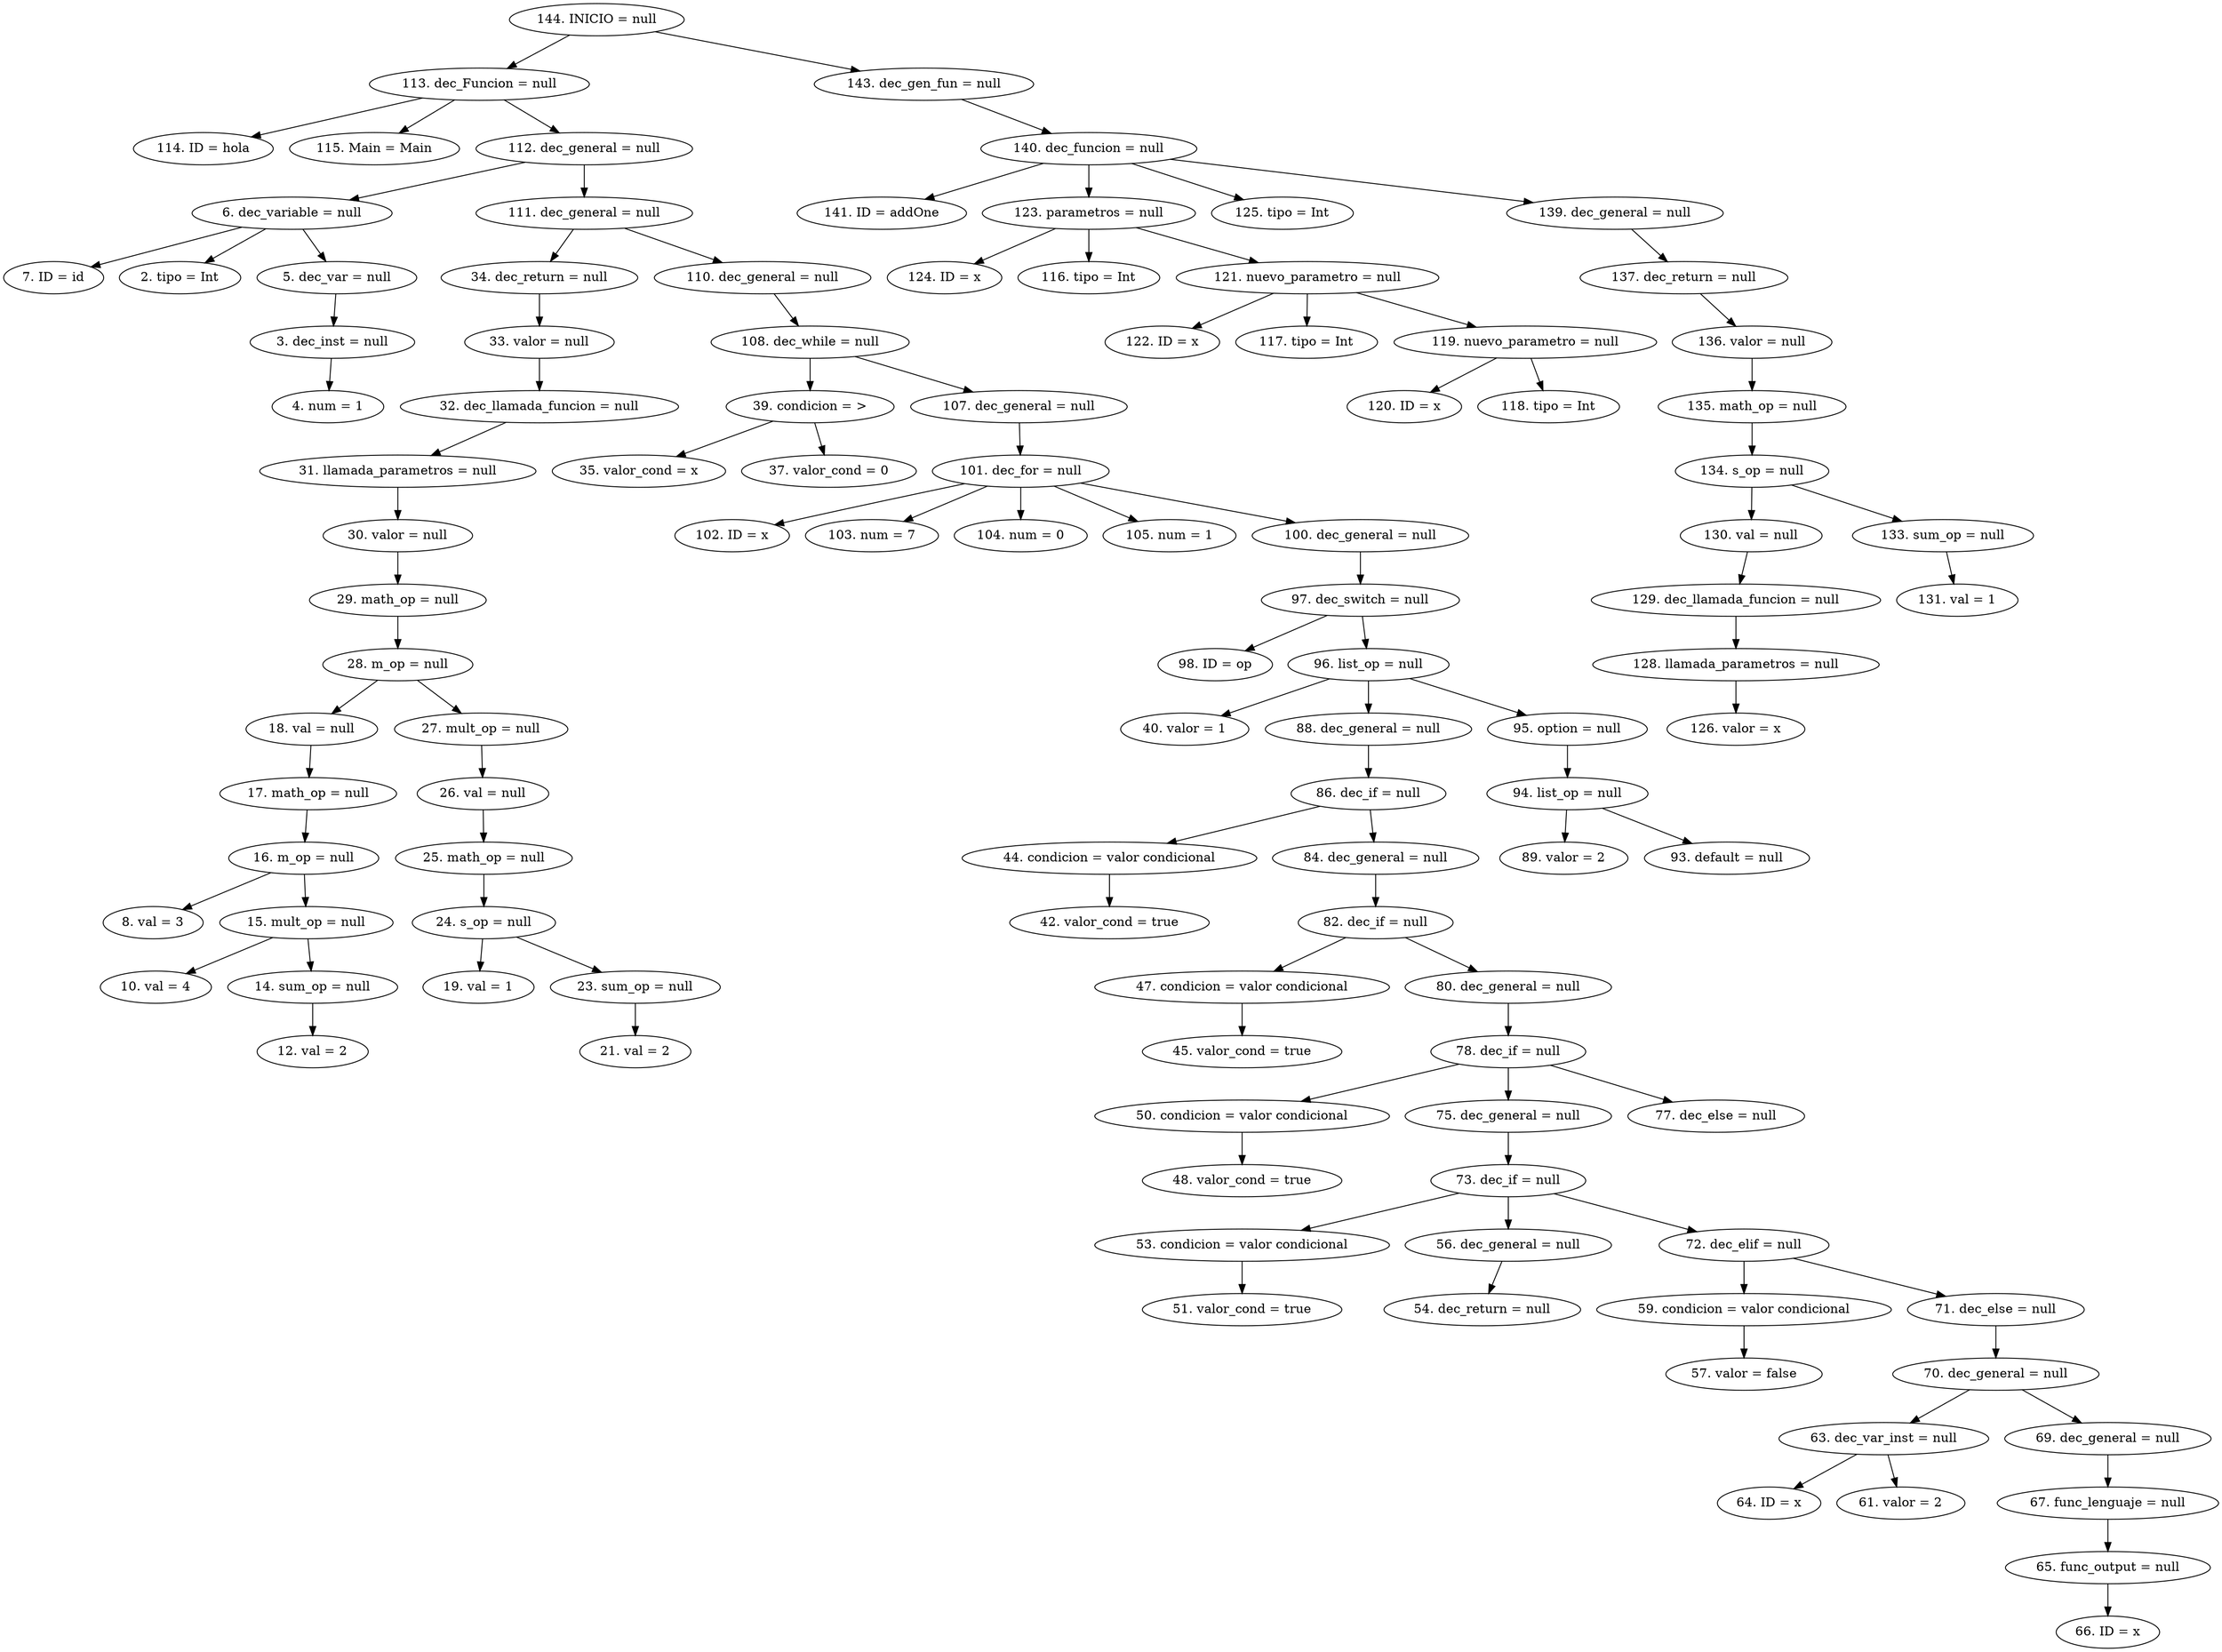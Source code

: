 digraph G {
"144. INICIO = null"->"113. dec_Funcion = null"
"113. dec_Funcion = null"->"114. ID = hola"
"113. dec_Funcion = null"->"115. Main = Main"
"113. dec_Funcion = null"->"112. dec_general = null"
"112. dec_general = null"->"6. dec_variable = null"
"6. dec_variable = null"->"7. ID = id"
"6. dec_variable = null"->"2. tipo = Int"
"6. dec_variable = null"->"5. dec_var = null"
"5. dec_var = null"->"3. dec_inst = null"
"3. dec_inst = null"->"4. num = 1"
"112. dec_general = null"->"111. dec_general = null"
"111. dec_general = null"->"34. dec_return = null"
"34. dec_return = null"->"33. valor = null"
"33. valor = null"->"32. dec_llamada_funcion = null"
"32. dec_llamada_funcion = null"->"31. llamada_parametros = null"
"31. llamada_parametros = null"->"30. valor = null"
"30. valor = null"->"29. math_op = null"
"29. math_op = null"->"28. m_op = null"
"28. m_op = null"->"18. val = null"
"18. val = null"->"17. math_op = null"
"17. math_op = null"->"16. m_op = null"
"16. m_op = null"->"8. val = 3"
"16. m_op = null"->"15. mult_op = null"
"15. mult_op = null"->"10. val = 4"
"15. mult_op = null"->"14. sum_op = null"
"14. sum_op = null"->"12. val = 2"
"28. m_op = null"->"27. mult_op = null"
"27. mult_op = null"->"26. val = null"
"26. val = null"->"25. math_op = null"
"25. math_op = null"->"24. s_op = null"
"24. s_op = null"->"19. val = 1"
"24. s_op = null"->"23. sum_op = null"
"23. sum_op = null"->"21. val = 2"
"111. dec_general = null"->"110. dec_general = null"
"110. dec_general = null"->"108. dec_while = null"
"108. dec_while = null"->"39. condicion = >"
"39. condicion = >"->"35. valor_cond = x"
"39. condicion = >"->"37. valor_cond = 0"
"108. dec_while = null"->"107. dec_general = null"
"107. dec_general = null"->"101. dec_for = null"
"101. dec_for = null"->"102. ID = x"
"101. dec_for = null"->"103. num = 7"
"101. dec_for = null"->"104. num = 0"
"101. dec_for = null"->"105. num = 1"
"101. dec_for = null"->"100. dec_general = null"
"100. dec_general = null"->"97. dec_switch = null"
"97. dec_switch = null"->"98. ID = op"
"97. dec_switch = null"->"96. list_op = null"
"96. list_op = null"->"40. valor = 1"
"96. list_op = null"->"88. dec_general = null"
"88. dec_general = null"->"86. dec_if = null"
"86. dec_if = null"->"44. condicion = valor condicional"
"44. condicion = valor condicional"->"42. valor_cond = true"
"86. dec_if = null"->"84. dec_general = null"
"84. dec_general = null"->"82. dec_if = null"
"82. dec_if = null"->"47. condicion = valor condicional"
"47. condicion = valor condicional"->"45. valor_cond = true"
"82. dec_if = null"->"80. dec_general = null"
"80. dec_general = null"->"78. dec_if = null"
"78. dec_if = null"->"50. condicion = valor condicional"
"50. condicion = valor condicional"->"48. valor_cond = true"
"78. dec_if = null"->"75. dec_general = null"
"75. dec_general = null"->"73. dec_if = null"
"73. dec_if = null"->"53. condicion = valor condicional"
"53. condicion = valor condicional"->"51. valor_cond = true"
"73. dec_if = null"->"56. dec_general = null"
"56. dec_general = null"->"54. dec_return = null"
"73. dec_if = null"->"72. dec_elif = null"
"72. dec_elif = null"->"59. condicion = valor condicional"
"59. condicion = valor condicional"->"57. valor = false"
"72. dec_elif = null"->"71. dec_else = null"
"71. dec_else = null"->"70. dec_general = null"
"70. dec_general = null"->"63. dec_var_inst = null"
"63. dec_var_inst = null"->"64. ID = x"
"63. dec_var_inst = null"->"61. valor = 2"
"70. dec_general = null"->"69. dec_general = null"
"69. dec_general = null"->"67. func_lenguaje = null"
"67. func_lenguaje = null"->"65. func_output = null"
"65. func_output = null"->"66. ID = x"
"78. dec_if = null"->"77. dec_else = null"
"96. list_op = null"->"95. option = null"
"95. option = null"->"94. list_op = null"
"94. list_op = null"->"89. valor = 2"
"94. list_op = null"->"93. default = null"
"144. INICIO = null"->"143. dec_gen_fun = null"
"143. dec_gen_fun = null"->"140. dec_funcion = null"
"140. dec_funcion = null"->"141. ID = addOne"
"140. dec_funcion = null"->"123. parametros = null"
"123. parametros = null"->"124. ID = x"
"123. parametros = null"->"116. tipo = Int"
"123. parametros = null"->"121. nuevo_parametro = null"
"121. nuevo_parametro = null"->"122. ID = x"
"121. nuevo_parametro = null"->"117. tipo = Int"
"121. nuevo_parametro = null"->"119. nuevo_parametro = null"
"119. nuevo_parametro = null"->"120. ID = x"
"119. nuevo_parametro = null"->"118. tipo = Int"
"140. dec_funcion = null"->"125. tipo = Int"
"140. dec_funcion = null"->"139. dec_general = null"
"139. dec_general = null"->"137. dec_return = null"
"137. dec_return = null"->"136. valor = null"
"136. valor = null"->"135. math_op = null"
"135. math_op = null"->"134. s_op = null"
"134. s_op = null"->"130. val = null"
"130. val = null"->"129. dec_llamada_funcion = null"
"129. dec_llamada_funcion = null"->"128. llamada_parametros = null"
"128. llamada_parametros = null"->"126. valor = x"
"134. s_op = null"->"133. sum_op = null"
"133. sum_op = null"->"131. val = 1"


}
